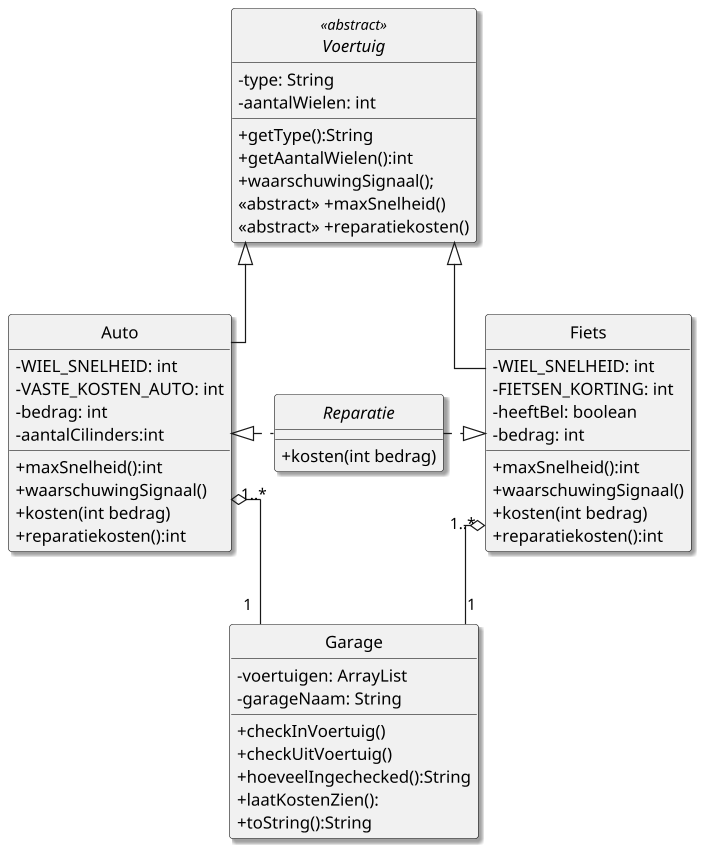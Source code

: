 @startuml
scale 1.2
hide circle
skinparam {
classAttributeIconSize 0
monochrome false
shadowing true
linetype ortho
}

Fiets <|.l. Reparatie
Auto <|.r. Reparatie
Voertuig <|-d- Auto
Voertuig <|-d- Fiets
Fiets "1..*" o-- "1" Garage
Auto "1..*" o-- "1" Garage

abstract class Voertuig <<abstract>> {
 -type: String
 -aantalWielen: int

 +getType():String
 +getAantalWielen():int
 + waarschuwingSignaal();
 <<abstract>> +maxSnelheid()
 <<abstract>> +reparatiekosten()
}

class Fiets {
 -WIEL_SNELHEID: int
 -FIETSEN_KORTING: int
 -heeftBel: boolean
 -bedrag: int

 +maxSnelheid():int
 +waarschuwingSignaal()
 +kosten(int bedrag)
 +reparatiekosten():int
}

class Auto{
 -WIEL_SNELHEID: int
 -VASTE_KOSTEN_AUTO: int
 -bedrag: int
 -aantalCilinders:int

 +maxSnelheid():int
 +waarschuwingSignaal()
 +kosten(int bedrag)
 +reparatiekosten():int
}

class Garage{
 -voertuigen: ArrayList
 -garageNaam: String

 +checkInVoertuig()
 +checkUitVoertuig()
 +hoeveelIngechecked():String
 +laatKostenZien():
 +toString():String
}

interface Reparatie{
 +kosten(int bedrag)
}

@enduml